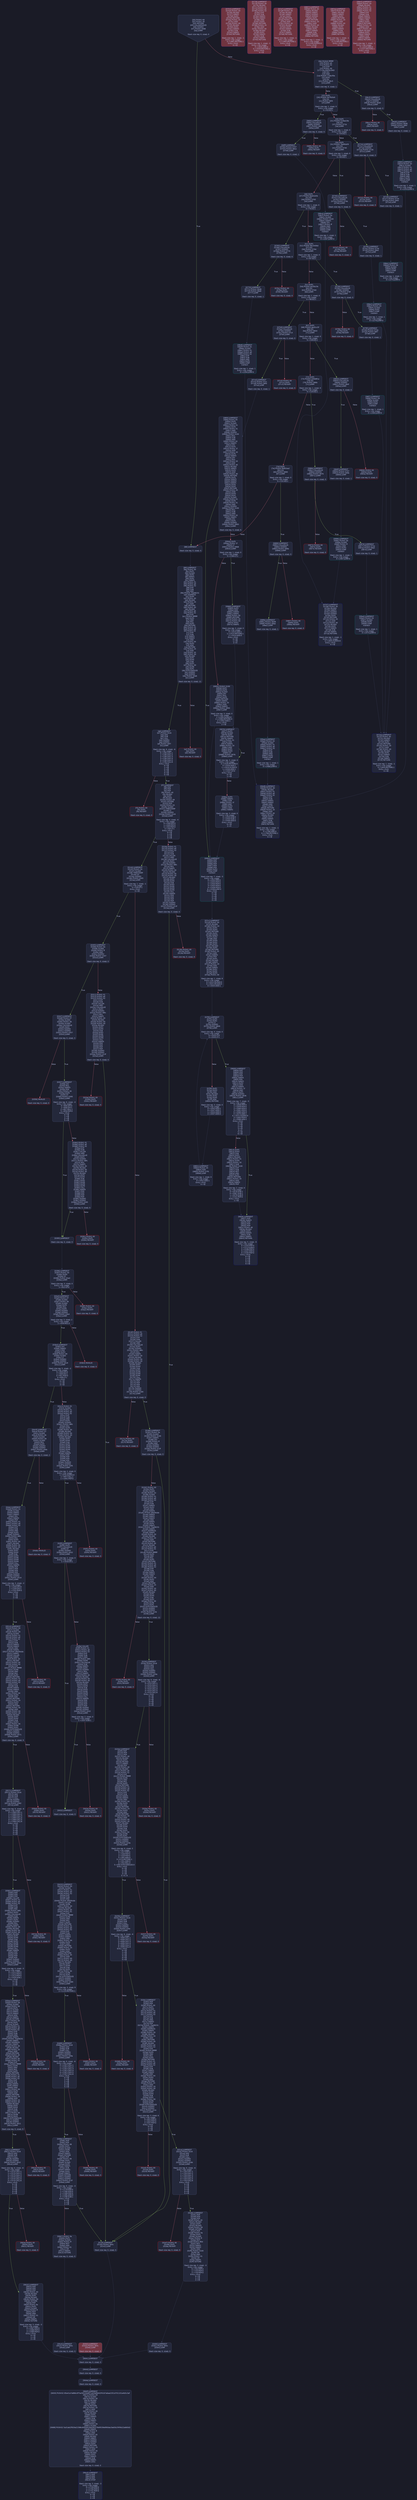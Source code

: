 digraph G {
    node [shape=box, style="filled, rounded", color="#565f89", fontcolor="#c0caf5", fontname="Helvetica", fillcolor="#24283b"];
    edge [color="#414868", fontcolor="#c0caf5", fontname="Helvetica"];
    bgcolor="#1a1b26";
    0 [ label = "[00] PUSH1 60
[02] PUSH1 40
[04] MSTORE
[05] CALLDATASIZE
[06] ISZERO
[07] PUSH2 0088
[0a] JUMPI

Stack size req: 0, sizeΔ: 0
" shape = invhouse]
    1 [ label = "[0b] PUSH4 ffffffff
[10] PUSH1 e0
[12] PUSH1 02
[14] EXP
[15] PUSH1 00
[17] CALLDATALOAD
[18] DIV
[19] AND
[1a] PUSH4 27ebcf0e
[1f] DUP2
[20] EQ
[21] PUSH2 06c5
[24] JUMPI

Stack size req: 0, sizeΔ: 1
"]
    2 [ label = "[25] DUP1
[26] PUSH4 497fb5b9
[2b] EQ
[2c] PUSH2 06f4
[2f] JUMPI

Stack size req: 1, sizeΔ: 0
Entry->Op usage:
	0->43:EQ:1
"]
    3 [ label = "[30] DUP1
[31] PUSH4 519ee19e
[36] EQ
[37] PUSH2 071b
[3a] JUMPI

Stack size req: 1, sizeΔ: 0
Entry->Op usage:
	0->54:EQ:1
"]
    4 [ label = "[3b] DUP1
[3c] PUSH4 78a90a59
[41] EQ
[42] PUSH2 0740
[45] JUMPI

Stack size req: 1, sizeΔ: 0
Entry->Op usage:
	0->65:EQ:1
"]
    5 [ label = "[46] DUP1
[47] PUSH4 8da5cb5b
[4c] EQ
[4d] PUSH2 0765
[50] JUMPI

Stack size req: 1, sizeΔ: 0
Entry->Op usage:
	0->76:EQ:1
"]
    6 [ label = "[51] DUP1
[52] PUSH4 96c5406d
[57] EQ
[58] PUSH2 0794
[5b] JUMPI

Stack size req: 1, sizeΔ: 0
Entry->Op usage:
	0->87:EQ:1
"]
    7 [ label = "[5c] DUP1
[5d] PUSH4 a035b1fe
[62] EQ
[63] PUSH2 07b9
[66] JUMPI

Stack size req: 1, sizeΔ: 0
Entry->Op usage:
	0->98:EQ:1
"]
    8 [ label = "[67] DUP1
[68] PUSH4 abd2cc5f
[6d] EQ
[6e] PUSH2 0844
[71] JUMPI

Stack size req: 1, sizeΔ: 0
Entry->Op usage:
	0->109:EQ:1
"]
    9 [ label = "[72] DUP1
[73] PUSH4 d39d8fce
[78] EQ
[79] PUSH2 086b
[7c] JUMPI

Stack size req: 1, sizeΔ: 0
Entry->Op usage:
	0->120:EQ:1
"]
    10 [ label = "[7d] DUP1
[7e] PUSH4 f9081ba2
[83] EQ
[84] PUSH2 0890
[87] JUMPI

Stack size req: 1, sizeΔ: 0
Entry->Op usage:
	0->131:EQ:1
"]
    11 [ label = "[88] JUMPDEST

Stack size req: 0, sizeΔ: 0
"]
    12 [ label = "[89] JUMPDEST
[8a] PUSH1 00
[8c] DUP1
[8d] SLOAD
[8e] DUP2
[8f] SWAP1
[90] DUP2
[91] SWAP1
[92] PUSH1 01
[94] PUSH1 a0
[96] PUSH1 02
[98] EXP
[99] SUB
[9a] AND
[9b] PUSH4 70a08231
[a0] ADDRESS
[a1] DUP4
[a2] PUSH1 40
[a4] MLOAD
[a5] PUSH1 20
[a7] ADD
[a8] MSTORE
[a9] PUSH1 40
[ab] MLOAD
[ac] PUSH1 e0
[ae] PUSH1 02
[b0] EXP
[b1] PUSH4 ffffffff
[b6] DUP5
[b7] AND
[b8] MUL
[b9] DUP2
[ba] MSTORE
[bb] PUSH1 01
[bd] PUSH1 a0
[bf] PUSH1 02
[c1] EXP
[c2] SUB
[c3] SWAP1
[c4] SWAP2
[c5] AND
[c6] PUSH1 04
[c8] DUP3
[c9] ADD
[ca] MSTORE
[cb] PUSH1 24
[cd] ADD
[ce] PUSH1 20
[d0] PUSH1 40
[d2] MLOAD
[d3] DUP1
[d4] DUP4
[d5] SUB
[d6] DUP2
[d7] PUSH1 00
[d9] DUP8
[da] DUP1
[db] EXTCODESIZE
[dc] ISZERO
[dd] ISZERO
[de] PUSH2 00e6
[e1] JUMPI

Stack size req: 0, sizeΔ: 12
"]
    13 [ label = "[e2] PUSH1 00
[e4] DUP1
[e5] REVERT

Stack size req: 0, sizeΔ: 0
" color = "red"]
    14 [ label = "[e6] JUMPDEST
[e7] PUSH2 02c6
[ea] GAS
[eb] SUB
[ec] CALL
[ed] ISZERO
[ee] ISZERO
[ef] PUSH2 00f7
[f2] JUMPI

Stack size req: 6, sizeΔ: -6
Entry->Op usage:
	0->236:CALL:1
	1->236:CALL:2
	2->236:CALL:3
	3->236:CALL:4
	4->236:CALL:5
	5->236:CALL:6
Entry->Exit:
	0->😵
	1->😵
	2->😵
	3->😵
	4->😵
	5->😵
"]
    15 [ label = "[f3] PUSH1 00
[f5] DUP1
[f6] REVERT

Stack size req: 0, sizeΔ: 0
" color = "red"]
    16 [ label = "[f7] JUMPDEST
[f8] POP
[f9] POP
[fa] POP
[fb] PUSH1 40
[fd] MLOAD
[fe] DUP1
[ff] MLOAD
[0100] PUSH1 09
[0102] SSTORE
[0103] POP
[0104] PUSH1 03
[0106] SLOAD
[0107] TIMESTAMP
[0108] LT
[0109] ISZERO
[010a] PUSH2 0144
[010d] JUMPI

Stack size req: 4, sizeΔ: -4
Entry->Op usage:
	0->248:POP:0
	1->249:POP:0
	2->250:POP:0
	3->264:LT:1
Entry->Exit:
	0->😵
	1->😵
	2->😵
	3->😵
"]
    17 [ label = "[010e] PUSH1 01
[0110] PUSH1 a0
[0112] PUSH1 02
[0114] EXP
[0115] SUB
[0116] CALLER
[0117] AND
[0118] CALLVALUE
[0119] DUP1
[011a] ISZERO
[011b] PUSH2 08fc
[011e] MUL
[011f] SWAP1
[0120] PUSH1 40
[0122] MLOAD
[0123] PUSH1 00
[0125] PUSH1 40
[0127] MLOAD
[0128] DUP1
[0129] DUP4
[012a] SUB
[012b] DUP2
[012c] DUP6
[012d] DUP9
[012e] DUP9
[012f] CALL
[0130] SWAP4
[0131] POP
[0132] POP
[0133] POP
[0134] POP
[0135] ISZERO
[0136] ISZERO
[0137] PUSH2 013f
[013a] JUMPI

Stack size req: 0, sizeΔ: 0
"]
    18 [ label = "[013b] PUSH1 00
[013d] DUP1
[013e] REVERT

Stack size req: 0, sizeΔ: 0
" color = "red"]
    19 [ label = "[013f] JUMPDEST
[0140] PUSH2 064c
[0143] JUMP

Stack size req: 0, sizeΔ: 0
"]
    20 [ label = "[0144] JUMPDEST
[0145] PUSH1 04
[0147] SLOAD
[0148] TIMESTAMP
[0149] GT
[014a] ISZERO
[014b] PUSH2 0305
[014e] JUMPI

Stack size req: 1, sizeΔ: -1
Entry->Op usage:
	0->329:GT:1
Entry->Exit:
	0->😵
"]
    21 [ label = "[014f] PUSH1 01
[0151] PUSH1 a0
[0153] PUSH1 02
[0155] EXP
[0156] SUB
[0157] CALLER
[0158] AND
[0159] CALLVALUE
[015a] DUP1
[015b] ISZERO
[015c] PUSH2 08fc
[015f] MUL
[0160] SWAP1
[0161] PUSH1 40
[0163] MLOAD
[0164] PUSH1 00
[0166] PUSH1 40
[0168] MLOAD
[0169] DUP1
[016a] DUP4
[016b] SUB
[016c] DUP2
[016d] DUP6
[016e] DUP9
[016f] DUP9
[0170] CALL
[0171] SWAP4
[0172] POP
[0173] POP
[0174] POP
[0175] POP
[0176] ISZERO
[0177] ISZERO
[0178] PUSH2 0180
[017b] JUMPI

Stack size req: 0, sizeΔ: 0
"]
    22 [ label = "[017c] PUSH1 00
[017e] DUP1
[017f] REVERT

Stack size req: 0, sizeΔ: 0
" color = "red"]
    23 [ label = "[0180] JUMPDEST
[0181] PUSH1 0a
[0183] SLOAD
[0184] PUSH2 0100
[0187] SWAP1
[0188] DIV
[0189] PUSH1 ff
[018b] AND
[018c] ISZERO
[018d] ISZERO
[018e] PUSH2 013f
[0191] JUMPI

Stack size req: 0, sizeΔ: 0
"]
    24 [ label = "[0192] PUSH1 00
[0194] DUP1
[0195] SLOAD
[0196] PUSH1 02
[0198] SLOAD
[0199] PUSH1 01
[019b] PUSH1 a0
[019d] PUSH1 02
[019f] EXP
[01a0] SUB
[01a1] SWAP2
[01a2] DUP3
[01a3] AND
[01a4] SWAP3
[01a5] PUSH4 a9059cbb
[01aa] SWAP3
[01ab] SWAP1
[01ac] SWAP2
[01ad] AND
[01ae] SWAP1
[01af] DUP4
[01b0] SWAP1
[01b1] PUSH4 70a08231
[01b6] SWAP1
[01b7] ADDRESS
[01b8] SWAP1
[01b9] PUSH1 40
[01bb] MLOAD
[01bc] PUSH1 20
[01be] ADD
[01bf] MSTORE
[01c0] PUSH1 40
[01c2] MLOAD
[01c3] PUSH1 e0
[01c5] PUSH1 02
[01c7] EXP
[01c8] PUSH4 ffffffff
[01cd] DUP5
[01ce] AND
[01cf] MUL
[01d0] DUP2
[01d1] MSTORE
[01d2] PUSH1 01
[01d4] PUSH1 a0
[01d6] PUSH1 02
[01d8] EXP
[01d9] SUB
[01da] SWAP1
[01db] SWAP2
[01dc] AND
[01dd] PUSH1 04
[01df] DUP3
[01e0] ADD
[01e1] MSTORE
[01e2] PUSH1 24
[01e4] ADD
[01e5] PUSH1 20
[01e7] PUSH1 40
[01e9] MLOAD
[01ea] DUP1
[01eb] DUP4
[01ec] SUB
[01ed] DUP2
[01ee] PUSH1 00
[01f0] DUP8
[01f1] DUP1
[01f2] EXTCODESIZE
[01f3] ISZERO
[01f4] ISZERO
[01f5] PUSH2 01fd
[01f8] JUMPI

Stack size req: 0, sizeΔ: 12
"]
    25 [ label = "[01f9] PUSH1 00
[01fb] DUP1
[01fc] REVERT

Stack size req: 0, sizeΔ: 0
" color = "red"]
    26 [ label = "[01fd] JUMPDEST
[01fe] PUSH2 02c6
[0201] GAS
[0202] SUB
[0203] CALL
[0204] ISZERO
[0205] ISZERO
[0206] PUSH2 020e
[0209] JUMPI

Stack size req: 6, sizeΔ: -6
Entry->Op usage:
	0->515:CALL:1
	1->515:CALL:2
	2->515:CALL:3
	3->515:CALL:4
	4->515:CALL:5
	5->515:CALL:6
Entry->Exit:
	0->😵
	1->😵
	2->😵
	3->😵
	4->😵
	5->😵
"]
    27 [ label = "[020a] PUSH1 00
[020c] DUP1
[020d] REVERT

Stack size req: 0, sizeΔ: 0
" color = "red"]
    28 [ label = "[020e] JUMPDEST
[020f] POP
[0210] POP
[0211] POP
[0212] PUSH1 40
[0214] MLOAD
[0215] DUP1
[0216] MLOAD
[0217] SWAP1
[0218] POP
[0219] PUSH1 40
[021b] MLOAD
[021c] PUSH1 e0
[021e] PUSH1 02
[0220] EXP
[0221] PUSH4 ffffffff
[0226] DUP6
[0227] AND
[0228] MUL
[0229] DUP2
[022a] MSTORE
[022b] PUSH1 01
[022d] PUSH1 a0
[022f] PUSH1 02
[0231] EXP
[0232] SUB
[0233] SWAP1
[0234] SWAP3
[0235] AND
[0236] PUSH1 04
[0238] DUP4
[0239] ADD
[023a] MSTORE
[023b] PUSH1 24
[023d] DUP3
[023e] ADD
[023f] MSTORE
[0240] PUSH1 44
[0242] ADD
[0243] PUSH1 00
[0245] PUSH1 40
[0247] MLOAD
[0248] DUP1
[0249] DUP4
[024a] SUB
[024b] DUP2
[024c] PUSH1 00
[024e] DUP8
[024f] DUP1
[0250] EXTCODESIZE
[0251] ISZERO
[0252] ISZERO
[0253] PUSH2 025b
[0256] JUMPI

Stack size req: 6, sizeΔ: 3
Entry->Op usage:
	0->527:POP:0
	1->528:POP:0
	2->529:POP:0
	3->565:AND:0
	3->570:MSTORE:1
	4->551:AND:0
	4->552:MUL:0
	5->592:EXTCODESIZE:0
Entry->Exit:
	0->😵
	1->😵
	2->😵
	3->😵
	5->0, 8
"]
    29 [ label = "[0257] PUSH1 00
[0259] DUP1
[025a] REVERT

Stack size req: 0, sizeΔ: 0
" color = "red"]
    30 [ label = "[025b] JUMPDEST
[025c] PUSH2 02c6
[025f] GAS
[0260] SUB
[0261] CALL
[0262] ISZERO
[0263] ISZERO
[0264] PUSH2 026c
[0267] JUMPI

Stack size req: 6, sizeΔ: -6
Entry->Op usage:
	0->609:CALL:1
	1->609:CALL:2
	2->609:CALL:3
	3->609:CALL:4
	4->609:CALL:5
	5->609:CALL:6
Entry->Exit:
	0->😵
	1->😵
	2->😵
	3->😵
	4->😵
	5->😵
"]
    31 [ label = "[0268] PUSH1 00
[026a] DUP1
[026b] REVERT

Stack size req: 0, sizeΔ: 0
" color = "red"]
    32 [ label = "[026c] JUMPDEST
[026d] POP
[026e] POP
[026f] PUSH1 00
[0271] DUP1
[0272] SLOAD
[0273] PUSH1 01
[0275] PUSH1 a0
[0277] PUSH1 02
[0279] EXP
[027a] SUB
[027b] AND
[027c] SWAP2
[027d] POP
[027e] PUSH4 70a08231
[0283] SWAP1
[0284] ADDRESS
[0285] SWAP1
[0286] PUSH1 40
[0288] MLOAD
[0289] PUSH1 20
[028b] ADD
[028c] MSTORE
[028d] PUSH1 40
[028f] MLOAD
[0290] PUSH1 e0
[0292] PUSH1 02
[0294] EXP
[0295] PUSH4 ffffffff
[029a] DUP5
[029b] AND
[029c] MUL
[029d] DUP2
[029e] MSTORE
[029f] PUSH1 01
[02a1] PUSH1 a0
[02a3] PUSH1 02
[02a5] EXP
[02a6] SUB
[02a7] SWAP1
[02a8] SWAP2
[02a9] AND
[02aa] PUSH1 04
[02ac] DUP3
[02ad] ADD
[02ae] MSTORE
[02af] PUSH1 24
[02b1] ADD
[02b2] PUSH1 20
[02b4] PUSH1 40
[02b6] MLOAD
[02b7] DUP1
[02b8] DUP4
[02b9] SUB
[02ba] DUP2
[02bb] PUSH1 00
[02bd] DUP8
[02be] DUP1
[02bf] EXTCODESIZE
[02c0] ISZERO
[02c1] ISZERO
[02c2] PUSH2 02ca
[02c5] JUMPI

Stack size req: 3, sizeΔ: 6
Entry->Op usage:
	0->621:POP:0
	1->622:POP:0
	2->637:POP:0
Entry->Exit:
	0->😵
	1->😵
	2->😵
"]
    33 [ label = "[02c6] PUSH1 00
[02c8] DUP1
[02c9] REVERT

Stack size req: 0, sizeΔ: 0
" color = "red"]
    34 [ label = "[02ca] JUMPDEST
[02cb] PUSH2 02c6
[02ce] GAS
[02cf] SUB
[02d0] CALL
[02d1] ISZERO
[02d2] ISZERO
[02d3] PUSH2 02db
[02d6] JUMPI

Stack size req: 6, sizeΔ: -6
Entry->Op usage:
	0->720:CALL:1
	1->720:CALL:2
	2->720:CALL:3
	3->720:CALL:4
	4->720:CALL:5
	5->720:CALL:6
Entry->Exit:
	0->😵
	1->😵
	2->😵
	3->😵
	4->😵
	5->😵
"]
    35 [ label = "[02d7] PUSH1 00
[02d9] DUP1
[02da] REVERT

Stack size req: 0, sizeΔ: 0
" color = "red"]
    36 [ label = "[02db] JUMPDEST
[02dc] POP
[02dd] POP
[02de] POP
[02df] PUSH1 40
[02e1] MLOAD
[02e2] DUP1
[02e3] MLOAD
[02e4] PUSH1 09
[02e6] SSTORE
[02e7] POP
[02e8] PUSH1 0a
[02ea] DUP1
[02eb] SLOAD
[02ec] PUSH1 ff
[02ee] NOT
[02ef] PUSH2 ff00
[02f2] NOT
[02f3] SWAP1
[02f4] SWAP2
[02f5] AND
[02f6] PUSH2 0100
[02f9] OR
[02fa] AND
[02fb] PUSH1 01
[02fd] OR
[02fe] SWAP1
[02ff] SSTORE

Stack size req: 3, sizeΔ: -3
Entry->Op usage:
	0->732:POP:0
	1->733:POP:0
	2->734:POP:0
Entry->Exit:
	0->😵
	1->😵
	2->😵
"]
    37 [ label = "[0300] JUMPDEST
[0301] PUSH2 064c
[0304] JUMP

Stack size req: 0, sizeΔ: 0
"]
    38 [ label = "[0305] JUMPDEST
[0306] PUSH1 0a
[0308] SLOAD
[0309] PUSH1 ff
[030b] AND
[030c] ISZERO
[030d] PUSH2 0347
[0310] JUMPI

Stack size req: 0, sizeΔ: 0
"]
    39 [ label = "[0311] PUSH1 01
[0313] PUSH1 a0
[0315] PUSH1 02
[0317] EXP
[0318] SUB
[0319] CALLER
[031a] AND
[031b] CALLVALUE
[031c] DUP1
[031d] ISZERO
[031e] PUSH2 08fc
[0321] MUL
[0322] SWAP1
[0323] PUSH1 40
[0325] MLOAD
[0326] PUSH1 00
[0328] PUSH1 40
[032a] MLOAD
[032b] DUP1
[032c] DUP4
[032d] SUB
[032e] DUP2
[032f] DUP6
[0330] DUP9
[0331] DUP9
[0332] CALL
[0333] SWAP4
[0334] POP
[0335] POP
[0336] POP
[0337] POP
[0338] ISZERO
[0339] ISZERO
[033a] PUSH2 013f
[033d] JUMPI

Stack size req: 0, sizeΔ: 0
"]
    40 [ label = "[033e] PUSH1 00
[0340] DUP1
[0341] REVERT

Stack size req: 0, sizeΔ: 0
" color = "red"]
    41 [ label = "[0342] JUMPDEST
[0343] PUSH2 064c
[0346] JUMP

Stack size req: 0, sizeΔ: 0
" fillcolor = "#703440"]
    42 [ label = "[0347] JUMPDEST
[0348] PUSH1 07
[034a] SLOAD
[034b] PUSH1 06
[034d] SLOAD
[034e] CALLVALUE
[034f] DUP2
[0350] ISZERO
[0351] ISZERO
[0352] PUSH2 0357
[0355] JUMPI

Stack size req: 0, sizeΔ: 3
"]
    43 [ label = "[0356] INVALID

Stack size req: 0, sizeΔ: 0
" color = "red"]
    44 [ label = "[0357] JUMPDEST
[0358] DIV
[0359] MUL
[035a] SWAP3
[035b] POP
[035c] PUSH1 00
[035e] DUP4
[035f] GT
[0360] PUSH2 0395
[0363] JUMPI

Stack size req: 6, sizeΔ: -3
Entry->Op usage:
	0->856:DIV:0
	1->856:DIV:1
	2->857:MUL:1
	5->859:POP:0
Entry->Exit:
	0->😵
	1->😵
	2->😵
	5->😵
"]
    45 [ label = "[0364] PUSH1 01
[0366] PUSH1 a0
[0368] PUSH1 02
[036a] EXP
[036b] SUB
[036c] CALLER
[036d] AND
[036e] CALLVALUE
[036f] DUP1
[0370] ISZERO
[0371] PUSH2 08fc
[0374] MUL
[0375] SWAP1
[0376] PUSH1 40
[0378] MLOAD
[0379] PUSH1 00
[037b] PUSH1 40
[037d] MLOAD
[037e] DUP1
[037f] DUP4
[0380] SUB
[0381] DUP2
[0382] DUP6
[0383] DUP9
[0384] DUP9
[0385] CALL
[0386] SWAP4
[0387] POP
[0388] POP
[0389] POP
[038a] POP
[038b] ISZERO
[038c] ISZERO
[038d] PUSH2 0395
[0390] JUMPI

Stack size req: 0, sizeΔ: 0
"]
    46 [ label = "[0391] PUSH1 00
[0393] DUP1
[0394] REVERT

Stack size req: 0, sizeΔ: 0
" color = "red"]
    47 [ label = "[0395] JUMPDEST

Stack size req: 0, sizeΔ: 0
"]
    48 [ label = "[0396] JUMPDEST
[0397] PUSH1 00
[0399] DUP4
[039a] GT
[039b] PUSH2 03a3
[039e] JUMPI

Stack size req: 3, sizeΔ: 0
Entry->Op usage:
	2->922:GT:0
"]
    49 [ label = "[039f] PUSH1 00
[03a1] DUP1
[03a2] REVERT

Stack size req: 0, sizeΔ: 0
" color = "red"]
    50 [ label = "[03a3] JUMPDEST
[03a4] PUSH1 07
[03a6] SLOAD
[03a7] PUSH1 06
[03a9] SLOAD
[03aa] DUP5
[03ab] MUL
[03ac] DUP2
[03ad] ISZERO
[03ae] ISZERO
[03af] PUSH2 03b4
[03b2] JUMPI

Stack size req: 3, sizeΔ: 2
Entry->Op usage:
	2->939:MUL:0
"]
    51 [ label = "[03b3] INVALID

Stack size req: 0, sizeΔ: 0
" color = "red"]
    52 [ label = "[03b4] JUMPDEST
[03b5] DIV
[03b6] SWAP2
[03b7] POP
[03b8] DUP3
[03b9] PUSH1 09
[03bb] SLOAD
[03bc] LT
[03bd] ISZERO
[03be] ISZERO
[03bf] PUSH2 04c9
[03c2] JUMPI

Stack size req: 5, sizeΔ: -2
Entry->Op usage:
	0->949:DIV:0
	1->949:DIV:1
	3->951:POP:0
	4->956:LT:1
Entry->Exit:
	0->😵
	1->😵
	3->😵
"]
    53 [ label = "[03c3] PUSH1 01
[03c5] SLOAD
[03c6] PUSH1 01
[03c8] PUSH1 a0
[03ca] PUSH1 02
[03cc] EXP
[03cd] SUB
[03ce] AND
[03cf] DUP3
[03d0] ISZERO
[03d1] PUSH2 08fc
[03d4] MUL
[03d5] DUP4
[03d6] PUSH1 40
[03d8] MLOAD
[03d9] PUSH1 00
[03db] PUSH1 40
[03dd] MLOAD
[03de] DUP1
[03df] DUP4
[03e0] SUB
[03e1] DUP2
[03e2] DUP6
[03e3] DUP9
[03e4] DUP9
[03e5] CALL
[03e6] SWAP4
[03e7] POP
[03e8] POP
[03e9] POP
[03ea] POP
[03eb] ISZERO
[03ec] ISZERO
[03ed] PUSH2 03f5
[03f0] JUMPI

Stack size req: 2, sizeΔ: 0
Entry->Op usage:
	1->976:ISZERO:0
	1->997:CALL:2
	1->1001:POP:0
"]
    54 [ label = "[03f1] PUSH1 00
[03f3] DUP1
[03f4] REVERT

Stack size req: 0, sizeΔ: 0
" color = "red"]
    55 [ label = "[03f5] JUMPDEST
[03f6] DUP2
[03f7] CALLVALUE
[03f8] GT
[03f9] ISZERO
[03fa] PUSH2 0432
[03fd] JUMPI

Stack size req: 2, sizeΔ: 0
Entry->Op usage:
	1->1016:GT:1
"]
    56 [ label = "[03fe] CALLER
[03ff] PUSH1 01
[0401] PUSH1 a0
[0403] PUSH1 02
[0405] EXP
[0406] SUB
[0407] AND
[0408] PUSH2 08fc
[040b] DUP4
[040c] CALLVALUE
[040d] SUB
[040e] SWAP1
[040f] DUP2
[0410] ISZERO
[0411] MUL
[0412] SWAP1
[0413] PUSH1 40
[0415] MLOAD
[0416] PUSH1 00
[0418] PUSH1 40
[041a] MLOAD
[041b] DUP1
[041c] DUP4
[041d] SUB
[041e] DUP2
[041f] DUP6
[0420] DUP9
[0421] DUP9
[0422] CALL
[0423] SWAP4
[0424] POP
[0425] POP
[0426] POP
[0427] POP
[0428] ISZERO
[0429] ISZERO
[042a] PUSH2 0432
[042d] JUMPI

Stack size req: 2, sizeΔ: 0
Entry->Op usage:
	1->1037:SUB:1
"]
    57 [ label = "[042e] PUSH1 00
[0430] DUP1
[0431] REVERT

Stack size req: 0, sizeΔ: 0
" color = "red"]
    58 [ label = "[0432] JUMPDEST

Stack size req: 0, sizeΔ: 0
"]
    59 [ label = "[0433] JUMPDEST
[0434] PUSH1 00
[0436] SLOAD
[0437] PUSH1 01
[0439] PUSH1 a0
[043b] PUSH1 02
[043d] EXP
[043e] SUB
[043f] AND
[0440] PUSH4 a9059cbb
[0445] CALLER
[0446] DUP6
[0447] PUSH1 40
[0449] MLOAD
[044a] PUSH1 e0
[044c] PUSH1 02
[044e] EXP
[044f] PUSH4 ffffffff
[0454] DUP6
[0455] AND
[0456] MUL
[0457] DUP2
[0458] MSTORE
[0459] PUSH1 01
[045b] PUSH1 a0
[045d] PUSH1 02
[045f] EXP
[0460] SUB
[0461] SWAP1
[0462] SWAP3
[0463] AND
[0464] PUSH1 04
[0466] DUP4
[0467] ADD
[0468] MSTORE
[0469] PUSH1 24
[046b] DUP3
[046c] ADD
[046d] MSTORE
[046e] PUSH1 44
[0470] ADD
[0471] PUSH1 00
[0473] PUSH1 40
[0475] MLOAD
[0476] DUP1
[0477] DUP4
[0478] SUB
[0479] DUP2
[047a] PUSH1 00
[047c] DUP8
[047d] DUP1
[047e] EXTCODESIZE
[047f] ISZERO
[0480] ISZERO
[0481] PUSH2 0489
[0484] JUMPI

Stack size req: 3, sizeΔ: 9
Entry->Op usage:
	2->1133:MSTORE:1
"]
    60 [ label = "[0485] PUSH1 00
[0487] DUP1
[0488] REVERT

Stack size req: 0, sizeΔ: 0
" color = "red"]
    61 [ label = "[0489] JUMPDEST
[048a] PUSH2 02c6
[048d] GAS
[048e] SUB
[048f] CALL
[0490] ISZERO
[0491] ISZERO
[0492] PUSH2 049a
[0495] JUMPI

Stack size req: 6, sizeΔ: -6
Entry->Op usage:
	0->1167:CALL:1
	1->1167:CALL:2
	2->1167:CALL:3
	3->1167:CALL:4
	4->1167:CALL:5
	5->1167:CALL:6
Entry->Exit:
	0->😵
	1->😵
	2->😵
	3->😵
	4->😵
	5->😵
"]
    62 [ label = "[0496] PUSH1 00
[0498] DUP1
[0499] REVERT

Stack size req: 0, sizeΔ: 0
" color = "red"]
    63 [ label = "[049a] JUMPDEST
[049b] POP
[049c] POP
[049d] PUSH1 08
[049f] DUP1
[04a0] SLOAD
[04a1] DUP6
[04a2] ADD
[04a3] SWAP1
[04a4] SSTORE
[04a5] POP
[04a6] PUSH1 09
[04a8] DUP1
[04a9] SLOAD
[04aa] DUP5
[04ab] SWAP1
[04ac] SUB
[04ad] SWAP1
[04ae] DUP2
[04af] SWAP1
[04b0] SSTORE
[04b1] ISZERO
[04b2] ISZERO
[04b3] PUSH2 013f
[04b6] JUMPI

Stack size req: 6, sizeΔ: -3
Entry->Op usage:
	0->1179:POP:0
	1->1180:POP:0
	2->1189:POP:0
	5->1186:ADD:0
	5->1196:SUB:1
Entry->Exit:
	0->😵
	1->😵
	2->😵
"]
    64 [ label = "[04b7] PUSH1 0a
[04b9] DUP1
[04ba] SLOAD
[04bb] PUSH1 ff
[04bd] NOT
[04be] AND
[04bf] PUSH1 01
[04c1] OR
[04c2] SWAP1
[04c3] SSTORE

Stack size req: 0, sizeΔ: 0
"]
    65 [ label = "[04c4] JUMPDEST
[04c5] PUSH2 064c
[04c8] JUMP

Stack size req: 0, sizeΔ: 0
"]
    66 [ label = "[04c9] JUMPDEST
[04ca] PUSH1 07
[04cc] SLOAD
[04cd] PUSH1 06
[04cf] SLOAD
[04d0] PUSH1 09
[04d2] SLOAD
[04d3] MUL
[04d4] DUP2
[04d5] ISZERO
[04d6] ISZERO
[04d7] PUSH2 04dc
[04da] JUMPI

Stack size req: 0, sizeΔ: 2
"]
    67 [ label = "[04db] INVALID

Stack size req: 0, sizeΔ: 0
" color = "red"]
    68 [ label = "[04dc] JUMPDEST
[04dd] PUSH1 01
[04df] SLOAD
[04e0] SWAP2
[04e1] SWAP1
[04e2] DIV
[04e3] SWAP2
[04e4] POP
[04e5] PUSH1 01
[04e7] PUSH1 a0
[04e9] PUSH1 02
[04eb] EXP
[04ec] SUB
[04ed] AND
[04ee] DUP2
[04ef] ISZERO
[04f0] PUSH2 08fc
[04f3] MUL
[04f4] DUP3
[04f5] PUSH1 40
[04f7] MLOAD
[04f8] PUSH1 00
[04fa] PUSH1 40
[04fc] MLOAD
[04fd] DUP1
[04fe] DUP4
[04ff] SUB
[0500] DUP2
[0501] DUP6
[0502] DUP9
[0503] DUP9
[0504] CALL
[0505] SWAP4
[0506] POP
[0507] POP
[0508] POP
[0509] POP
[050a] ISZERO
[050b] ISZERO
[050c] PUSH2 0514
[050f] JUMPI

Stack size req: 3, sizeΔ: -2
Entry->Op usage:
	0->1250:DIV:0
	1->1250:DIV:1
	2->1252:POP:0
Entry->Exit:
	0->😵
	1->😵
	2->😵
"]
    69 [ label = "[0510] PUSH1 00
[0512] DUP1
[0513] REVERT

Stack size req: 0, sizeΔ: 0
" color = "red"]
    70 [ label = "[0514] JUMPDEST
[0515] PUSH1 00
[0517] SLOAD
[0518] PUSH1 09
[051a] SLOAD
[051b] PUSH1 01
[051d] PUSH1 a0
[051f] PUSH1 02
[0521] EXP
[0522] SUB
[0523] SWAP1
[0524] SWAP2
[0525] AND
[0526] SWAP1
[0527] PUSH4 a9059cbb
[052c] SWAP1
[052d] CALLER
[052e] SWAP1
[052f] PUSH1 40
[0531] MLOAD
[0532] PUSH1 e0
[0534] PUSH1 02
[0536] EXP
[0537] PUSH4 ffffffff
[053c] DUP6
[053d] AND
[053e] MUL
[053f] DUP2
[0540] MSTORE
[0541] PUSH1 01
[0543] PUSH1 a0
[0545] PUSH1 02
[0547] EXP
[0548] SUB
[0549] SWAP1
[054a] SWAP3
[054b] AND
[054c] PUSH1 04
[054e] DUP4
[054f] ADD
[0550] MSTORE
[0551] PUSH1 24
[0553] DUP3
[0554] ADD
[0555] MSTORE
[0556] PUSH1 44
[0558] ADD
[0559] PUSH1 00
[055b] PUSH1 40
[055d] MLOAD
[055e] DUP1
[055f] DUP4
[0560] SUB
[0561] DUP2
[0562] PUSH1 00
[0564] DUP8
[0565] DUP1
[0566] EXTCODESIZE
[0567] ISZERO
[0568] ISZERO
[0569] PUSH2 0571
[056c] JUMPI

Stack size req: 0, sizeΔ: 9
"]
    71 [ label = "[056d] PUSH1 00
[056f] DUP1
[0570] REVERT

Stack size req: 0, sizeΔ: 0
" color = "red"]
    72 [ label = "[0571] JUMPDEST
[0572] PUSH2 02c6
[0575] GAS
[0576] SUB
[0577] CALL
[0578] ISZERO
[0579] ISZERO
[057a] PUSH2 0582
[057d] JUMPI

Stack size req: 6, sizeΔ: -6
Entry->Op usage:
	0->1399:CALL:1
	1->1399:CALL:2
	2->1399:CALL:3
	3->1399:CALL:4
	4->1399:CALL:5
	5->1399:CALL:6
Entry->Exit:
	0->😵
	1->😵
	2->😵
	3->😵
	4->😵
	5->😵
"]
    73 [ label = "[057e] PUSH1 00
[0580] DUP1
[0581] REVERT

Stack size req: 0, sizeΔ: 0
" color = "red"]
    74 [ label = "[0582] JUMPDEST
[0583] POP
[0584] POP
[0585] POP
[0586] CALLER
[0587] PUSH1 01
[0589] PUSH1 a0
[058b] PUSH1 02
[058d] EXP
[058e] SUB
[058f] AND
[0590] PUSH2 08fc
[0593] DUP3
[0594] CALLVALUE
[0595] SUB
[0596] SWAP1
[0597] DUP2
[0598] ISZERO
[0599] MUL
[059a] SWAP1
[059b] PUSH1 40
[059d] MLOAD
[059e] PUSH1 00
[05a0] PUSH1 40
[05a2] MLOAD
[05a3] DUP1
[05a4] DUP4
[05a5] SUB
[05a6] DUP2
[05a7] DUP6
[05a8] DUP9
[05a9] DUP9
[05aa] CALL
[05ab] SWAP4
[05ac] POP
[05ad] POP
[05ae] POP
[05af] POP
[05b0] ISZERO
[05b1] ISZERO
[05b2] PUSH2 05ba
[05b5] JUMPI

Stack size req: 4, sizeΔ: -3
Entry->Op usage:
	0->1411:POP:0
	1->1412:POP:0
	2->1413:POP:0
	3->1429:SUB:1
Entry->Exit:
	0->😵
	1->😵
	2->😵
"]
    75 [ label = "[05b6] PUSH1 00
[05b8] DUP1
[05b9] REVERT

Stack size req: 0, sizeΔ: 0
" color = "red"]
    76 [ label = "[05ba] JUMPDEST
[05bb] PUSH1 09
[05bd] SLOAD
[05be] PUSH1 08
[05c0] DUP1
[05c1] SLOAD
[05c2] SWAP1
[05c3] SWAP2
[05c4] ADD
[05c5] SWAP1
[05c6] SSTORE
[05c7] PUSH1 00
[05c9] DUP1
[05ca] SLOAD
[05cb] PUSH1 01
[05cd] PUSH1 a0
[05cf] PUSH1 02
[05d1] EXP
[05d2] SUB
[05d3] AND
[05d4] SWAP1
[05d5] PUSH4 70a08231
[05da] SWAP1
[05db] ADDRESS
[05dc] SWAP1
[05dd] PUSH1 40
[05df] MLOAD
[05e0] PUSH1 20
[05e2] ADD
[05e3] MSTORE
[05e4] PUSH1 40
[05e6] MLOAD
[05e7] PUSH1 e0
[05e9] PUSH1 02
[05eb] EXP
[05ec] PUSH4 ffffffff
[05f1] DUP5
[05f2] AND
[05f3] MUL
[05f4] DUP2
[05f5] MSTORE
[05f6] PUSH1 01
[05f8] PUSH1 a0
[05fa] PUSH1 02
[05fc] EXP
[05fd] SUB
[05fe] SWAP1
[05ff] SWAP2
[0600] AND
[0601] PUSH1 04
[0603] DUP3
[0604] ADD
[0605] MSTORE
[0606] PUSH1 24
[0608] ADD
[0609] PUSH1 20
[060b] PUSH1 40
[060d] MLOAD
[060e] DUP1
[060f] DUP4
[0610] SUB
[0611] DUP2
[0612] PUSH1 00
[0614] DUP8
[0615] DUP1
[0616] EXTCODESIZE
[0617] ISZERO
[0618] ISZERO
[0619] PUSH2 0621
[061c] JUMPI

Stack size req: 0, sizeΔ: 9
"]
    77 [ label = "[061d] PUSH1 00
[061f] DUP1
[0620] REVERT

Stack size req: 0, sizeΔ: 0
" color = "red"]
    78 [ label = "[0621] JUMPDEST
[0622] PUSH2 02c6
[0625] GAS
[0626] SUB
[0627] CALL
[0628] ISZERO
[0629] ISZERO
[062a] PUSH2 0632
[062d] JUMPI

Stack size req: 6, sizeΔ: -6
Entry->Op usage:
	0->1575:CALL:1
	1->1575:CALL:2
	2->1575:CALL:3
	3->1575:CALL:4
	4->1575:CALL:5
	5->1575:CALL:6
Entry->Exit:
	0->😵
	1->😵
	2->😵
	3->😵
	4->😵
	5->😵
"]
    79 [ label = "[062e] PUSH1 00
[0630] DUP1
[0631] REVERT

Stack size req: 0, sizeΔ: 0
" color = "red"]
    80 [ label = "[0632] JUMPDEST
[0633] POP
[0634] POP
[0635] POP
[0636] PUSH1 40
[0638] MLOAD
[0639] DUP1
[063a] MLOAD
[063b] PUSH1 09
[063d] SSTORE
[063e] POP
[063f] PUSH1 0a
[0641] DUP1
[0642] SLOAD
[0643] PUSH1 ff
[0645] NOT
[0646] AND
[0647] PUSH1 01
[0649] OR
[064a] SWAP1
[064b] SSTORE

Stack size req: 3, sizeΔ: -3
Entry->Op usage:
	0->1587:POP:0
	1->1588:POP:0
	2->1589:POP:0
Entry->Exit:
	0->😵
	1->😵
	2->😵
"]
    81 [ label = "[064c] JUMPDEST

Stack size req: 0, sizeΔ: 0
"]
    82 [ label = "[064d] JUMPDEST

Stack size req: 0, sizeΔ: 0
"]
    83 [ label = "[064e] JUMPDEST

Stack size req: 0, sizeΔ: 0
"]
    84 [ label = "[064f] JUMPDEST
[0650] PUSH32 85e41e7e886c0f7ecfd1244a971d24ef6642f4167a6ae2351d701101e4b5c3af
[0671] PUSH1 09
[0673] SLOAD
[0674] PUSH1 40
[0676] MLOAD
[0677] SWAP1
[0678] DUP2
[0679] MSTORE
[067a] PUSH1 20
[067c] ADD
[067d] PUSH1 40
[067f] MLOAD
[0680] DUP1
[0681] SWAP2
[0682] SUB
[0683] SWAP1
[0684] LOG1
[0685] PUSH1 0a
[0687] SLOAD
[0688] PUSH32 5a31ab2f920e21586c60958256e285378d9539e990dac5eb5b1f4f4b22a660d2
[06a9] SWAP1
[06aa] PUSH1 ff
[06ac] AND
[06ad] PUSH1 40
[06af] MLOAD
[06b0] SWAP1
[06b1] ISZERO
[06b2] ISZERO
[06b3] DUP2
[06b4] MSTORE
[06b5] PUSH1 20
[06b7] ADD
[06b8] PUSH1 40
[06ba] MLOAD
[06bb] DUP1
[06bc] SWAP2
[06bd] SUB
[06be] SWAP1
[06bf] LOG1

Stack size req: 0, sizeΔ: 0
"]
    85 [ label = "[06c0] JUMPDEST
[06c1] POP
[06c2] POP
[06c3] POP
[06c4] STOP

Stack size req: 3, sizeΔ: -3
Entry->Op usage:
	0->1729:POP:0
	1->1730:POP:0
	2->1731:POP:0
Entry->Exit:
	0->😵
	1->😵
	2->😵
" color = "darkblue"]
    86 [ label = "[06c5] JUMPDEST
[06c6] CALLVALUE
[06c7] ISZERO
[06c8] PUSH2 06d0
[06cb] JUMPI

Stack size req: 0, sizeΔ: 0
"]
    87 [ label = "[06cc] PUSH1 00
[06ce] DUP1
[06cf] REVERT

Stack size req: 0, sizeΔ: 0
" color = "red"]
    88 [ label = "[06d0] JUMPDEST
[06d1] PUSH2 06d8
[06d4] PUSH2 08bf
[06d7] JUMP

Stack size req: 0, sizeΔ: 1
"]
    89 [ label = "[06d8] JUMPDEST
[06d9] PUSH1 40
[06db] MLOAD
[06dc] PUSH1 01
[06de] PUSH1 a0
[06e0] PUSH1 02
[06e2] EXP
[06e3] SUB
[06e4] SWAP1
[06e5] SWAP2
[06e6] AND
[06e7] DUP2
[06e8] MSTORE
[06e9] PUSH1 20
[06eb] ADD
[06ec] PUSH1 40
[06ee] MLOAD
[06ef] DUP1
[06f0] SWAP2
[06f1] SUB
[06f2] SWAP1
[06f3] RETURN

Stack size req: 1, sizeΔ: -1
Entry->Op usage:
	0->1766:AND:0
	0->1768:MSTORE:1
Entry->Exit:
	0->😵
" color = "darkblue"]
    90 [ label = "[06f4] JUMPDEST
[06f5] CALLVALUE
[06f6] ISZERO
[06f7] PUSH2 06ff
[06fa] JUMPI

Stack size req: 0, sizeΔ: 0
"]
    91 [ label = "[06fb] PUSH1 00
[06fd] DUP1
[06fe] REVERT

Stack size req: 0, sizeΔ: 0
" color = "red"]
    92 [ label = "[06ff] JUMPDEST
[0700] PUSH2 0707
[0703] PUSH2 08ce
[0706] JUMP

Stack size req: 0, sizeΔ: 1
"]
    93 [ label = "[0707] JUMPDEST
[0708] PUSH1 40
[070a] MLOAD
[070b] SWAP1
[070c] ISZERO
[070d] ISZERO
[070e] DUP2
[070f] MSTORE
[0710] PUSH1 20
[0712] ADD
[0713] PUSH1 40
[0715] MLOAD
[0716] DUP1
[0717] SWAP2
[0718] SUB
[0719] SWAP1
[071a] RETURN

Stack size req: 1, sizeΔ: -1
Entry->Op usage:
	0->1804:ISZERO:0
Entry->Exit:
	0->😵
" color = "darkblue"]
    94 [ label = "[071b] JUMPDEST
[071c] CALLVALUE
[071d] ISZERO
[071e] PUSH2 0726
[0721] JUMPI

Stack size req: 0, sizeΔ: 0
"]
    95 [ label = "[0722] PUSH1 00
[0724] DUP1
[0725] REVERT

Stack size req: 0, sizeΔ: 0
" color = "red"]
    96 [ label = "[0726] JUMPDEST
[0727] PUSH2 072e
[072a] PUSH2 08dc
[072d] JUMP

Stack size req: 0, sizeΔ: 1
"]
    97 [ label = "[072e] JUMPDEST
[072f] PUSH1 40
[0731] MLOAD
[0732] SWAP1
[0733] DUP2
[0734] MSTORE
[0735] PUSH1 20
[0737] ADD
[0738] PUSH1 40
[073a] MLOAD
[073b] DUP1
[073c] SWAP2
[073d] SUB
[073e] SWAP1
[073f] RETURN

Stack size req: 1, sizeΔ: -1
Entry->Op usage:
	0->1844:MSTORE:1
Entry->Exit:
	0->😵
" color = "darkblue"]
    98 [ label = "[0740] JUMPDEST
[0741] CALLVALUE
[0742] ISZERO
[0743] PUSH2 074b
[0746] JUMPI

Stack size req: 0, sizeΔ: 0
"]
    99 [ label = "[0747] PUSH1 00
[0749] DUP1
[074a] REVERT

Stack size req: 0, sizeΔ: 0
" color = "red"]
    100 [ label = "[074b] JUMPDEST
[074c] PUSH2 072e
[074f] PUSH2 08e2
[0752] JUMP

Stack size req: 0, sizeΔ: 1
"]
    101 [ label = "[0753] JUMPDEST
[0754] PUSH1 40
[0756] MLOAD
[0757] SWAP1
[0758] DUP2
[0759] MSTORE
[075a] PUSH1 20
[075c] ADD
[075d] PUSH1 40
[075f] MLOAD
[0760] DUP1
[0761] SWAP2
[0762] SUB
[0763] SWAP1
[0764] RETURN

Stack size req: 1, sizeΔ: -1
Entry->Op usage:
	0->1881:MSTORE:1
Entry->Exit:
	0->😵
" color = "darkblue" fillcolor = "#703440"]
    102 [ label = "[0765] JUMPDEST
[0766] CALLVALUE
[0767] ISZERO
[0768] PUSH2 0770
[076b] JUMPI

Stack size req: 0, sizeΔ: 0
"]
    103 [ label = "[076c] PUSH1 00
[076e] DUP1
[076f] REVERT

Stack size req: 0, sizeΔ: 0
" color = "red"]
    104 [ label = "[0770] JUMPDEST
[0771] PUSH2 06d8
[0774] PUSH2 08e8
[0777] JUMP

Stack size req: 0, sizeΔ: 1
"]
    105 [ label = "[0778] JUMPDEST
[0779] PUSH1 40
[077b] MLOAD
[077c] PUSH1 01
[077e] PUSH1 a0
[0780] PUSH1 02
[0782] EXP
[0783] SUB
[0784] SWAP1
[0785] SWAP2
[0786] AND
[0787] DUP2
[0788] MSTORE
[0789] PUSH1 20
[078b] ADD
[078c] PUSH1 40
[078e] MLOAD
[078f] DUP1
[0790] SWAP2
[0791] SUB
[0792] SWAP1
[0793] RETURN

Stack size req: 1, sizeΔ: -1
Entry->Op usage:
	0->1926:AND:0
	0->1928:MSTORE:1
Entry->Exit:
	0->😵
" color = "darkblue" fillcolor = "#703440"]
    106 [ label = "[0794] JUMPDEST
[0795] CALLVALUE
[0796] ISZERO
[0797] PUSH2 079f
[079a] JUMPI

Stack size req: 0, sizeΔ: 0
"]
    107 [ label = "[079b] PUSH1 00
[079d] DUP1
[079e] REVERT

Stack size req: 0, sizeΔ: 0
" color = "red"]
    108 [ label = "[079f] JUMPDEST
[07a0] PUSH2 072e
[07a3] PUSH2 08f7
[07a6] JUMP

Stack size req: 0, sizeΔ: 1
"]
    109 [ label = "[07a7] JUMPDEST
[07a8] PUSH1 40
[07aa] MLOAD
[07ab] SWAP1
[07ac] DUP2
[07ad] MSTORE
[07ae] PUSH1 20
[07b0] ADD
[07b1] PUSH1 40
[07b3] MLOAD
[07b4] DUP1
[07b5] SWAP2
[07b6] SUB
[07b7] SWAP1
[07b8] RETURN

Stack size req: 1, sizeΔ: -1
Entry->Op usage:
	0->1965:MSTORE:1
Entry->Exit:
	0->😵
" color = "darkblue" fillcolor = "#703440"]
    110 [ label = "[07b9] JUMPDEST
[07ba] CALLVALUE
[07bb] ISZERO
[07bc] PUSH2 07c4
[07bf] JUMPI

Stack size req: 0, sizeΔ: 0
"]
    111 [ label = "[07c0] PUSH1 00
[07c2] DUP1
[07c3] REVERT

Stack size req: 0, sizeΔ: 0
" color = "red"]
    112 [ label = "[07c4] JUMPDEST
[07c5] PUSH2 07cc
[07c8] PUSH2 08fd
[07cb] JUMP

Stack size req: 0, sizeΔ: 1
"]
    113 [ label = "[07cc] JUMPDEST
[07cd] PUSH1 40
[07cf] MLOAD
[07d0] PUSH1 20
[07d2] DUP1
[07d3] DUP3
[07d4] MSTORE
[07d5] DUP2
[07d6] SWAP1
[07d7] DUP2
[07d8] ADD
[07d9] DUP4
[07da] DUP2
[07db] DUP2
[07dc] MLOAD
[07dd] DUP2
[07de] MSTORE
[07df] PUSH1 20
[07e1] ADD
[07e2] SWAP2
[07e3] POP
[07e4] DUP1
[07e5] MLOAD
[07e6] SWAP1
[07e7] PUSH1 20
[07e9] ADD
[07ea] SWAP1
[07eb] DUP1
[07ec] DUP4
[07ed] DUP4
[07ee] PUSH1 00

Stack size req: 1, sizeΔ: 9
Entry->Op usage:
	0->2012:MLOAD:0
	0->2021:MLOAD:0
	0->2025:ADD:1
"]
    114 [ label = "[07f0] JUMPDEST
[07f1] DUP4
[07f2] DUP2
[07f3] LT
[07f4] ISZERO
[07f5] PUSH2 0809
[07f8] JUMPI

Stack size req: 4, sizeΔ: 0
Entry->Op usage:
	0->2035:LT:0
	3->2035:LT:1
"]
    115 [ label = "[07f9] DUP1
[07fa] DUP3
[07fb] ADD
[07fc] MLOAD
[07fd] DUP2
[07fe] DUP5
[07ff] ADD
[0800] MSTORE

Stack size req: 3, sizeΔ: 0
Entry->Op usage:
	0->2043:ADD:1
	0->2047:ADD:1
	1->2043:ADD:0
	2->2047:ADD:0
"]
    116 [ label = "[0801] JUMPDEST
[0802] PUSH1 20
[0804] ADD
[0805] PUSH2 07f0
[0808] JUMP

Stack size req: 1, sizeΔ: 0
Entry->Op usage:
	0->2052:ADD:1
Entry->Exit:
	0->😵
"]
    117 [ label = "[0809] JUMPDEST
[080a] POP
[080b] POP
[080c] POP
[080d] POP
[080e] SWAP1
[080f] POP
[0810] SWAP1
[0811] DUP2
[0812] ADD
[0813] SWAP1
[0814] PUSH1 1f
[0816] AND
[0817] DUP1
[0818] ISZERO
[0819] PUSH2 0836
[081c] JUMPI

Stack size req: 7, sizeΔ: -5
Entry->Op usage:
	0->2058:POP:0
	1->2059:POP:0
	2->2060:POP:0
	3->2061:POP:0
	4->2066:ADD:0
	4->2070:AND:1
	4->2072:ISZERO:0
	5->2063:POP:0
	6->2066:ADD:1
Entry->Exit:
	0->😵
	1->😵
	2->😵
	3->😵
	4->0
	5->😵
	6->😵
"]
    118 [ label = "[081d] DUP1
[081e] DUP3
[081f] SUB
[0820] DUP1
[0821] MLOAD
[0822] PUSH1 01
[0824] DUP4
[0825] PUSH1 20
[0827] SUB
[0828] PUSH2 0100
[082b] EXP
[082c] SUB
[082d] NOT
[082e] AND
[082f] DUP2
[0830] MSTORE
[0831] PUSH1 20
[0833] ADD
[0834] SWAP2
[0835] POP

Stack size req: 2, sizeΔ: 0
Entry->Op usage:
	0->2079:SUB:1
	0->2087:SUB:1
	1->2079:SUB:0
	1->2101:POP:0
Entry->Exit:
	1->😵
"]
    119 [ label = "[0836] JUMPDEST
[0837] POP
[0838] SWAP3
[0839] POP
[083a] POP
[083b] POP
[083c] PUSH1 40
[083e] MLOAD
[083f] DUP1
[0840] SWAP2
[0841] SUB
[0842] SWAP1
[0843] RETURN

Stack size req: 5, sizeΔ: -5
Entry->Op usage:
	0->2103:POP:0
	1->2113:SUB:0
	2->2106:POP:0
	3->2107:POP:0
	4->2105:POP:0
Entry->Exit:
	0->😵
	1->😵
	2->😵
	3->😵
	4->😵
" color = "darkblue"]
    120 [ label = "[0844] JUMPDEST
[0845] CALLVALUE
[0846] ISZERO
[0847] PUSH2 084f
[084a] JUMPI

Stack size req: 0, sizeΔ: 0
"]
    121 [ label = "[084b] PUSH1 00
[084d] DUP1
[084e] REVERT

Stack size req: 0, sizeΔ: 0
" color = "red"]
    122 [ label = "[084f] JUMPDEST
[0850] PUSH2 0707
[0853] PUSH2 099b
[0856] JUMP

Stack size req: 0, sizeΔ: 1
"]
    123 [ label = "[0857] JUMPDEST
[0858] PUSH1 40
[085a] MLOAD
[085b] SWAP1
[085c] ISZERO
[085d] ISZERO
[085e] DUP2
[085f] MSTORE
[0860] PUSH1 20
[0862] ADD
[0863] PUSH1 40
[0865] MLOAD
[0866] DUP1
[0867] SWAP2
[0868] SUB
[0869] SWAP1
[086a] RETURN

Stack size req: 1, sizeΔ: -1
Entry->Op usage:
	0->2140:ISZERO:0
Entry->Exit:
	0->😵
" color = "darkblue" fillcolor = "#703440"]
    124 [ label = "[086b] JUMPDEST
[086c] CALLVALUE
[086d] ISZERO
[086e] PUSH2 0876
[0871] JUMPI

Stack size req: 0, sizeΔ: 0
"]
    125 [ label = "[0872] PUSH1 00
[0874] DUP1
[0875] REVERT

Stack size req: 0, sizeΔ: 0
" color = "red"]
    126 [ label = "[0876] JUMPDEST
[0877] PUSH2 072e
[087a] PUSH2 09a4
[087d] JUMP

Stack size req: 0, sizeΔ: 1
"]
    127 [ label = "[087e] JUMPDEST
[087f] PUSH1 40
[0881] MLOAD
[0882] SWAP1
[0883] DUP2
[0884] MSTORE
[0885] PUSH1 20
[0887] ADD
[0888] PUSH1 40
[088a] MLOAD
[088b] DUP1
[088c] SWAP2
[088d] SUB
[088e] SWAP1
[088f] RETURN

Stack size req: 1, sizeΔ: -1
Entry->Op usage:
	0->2180:MSTORE:1
Entry->Exit:
	0->😵
" color = "darkblue" fillcolor = "#703440"]
    128 [ label = "[0890] JUMPDEST
[0891] CALLVALUE
[0892] ISZERO
[0893] PUSH2 089b
[0896] JUMPI

Stack size req: 0, sizeΔ: 0
"]
    129 [ label = "[0897] PUSH1 00
[0899] DUP1
[089a] REVERT

Stack size req: 0, sizeΔ: 0
" color = "red"]
    130 [ label = "[089b] JUMPDEST
[089c] PUSH2 06d8
[089f] PUSH2 09aa
[08a2] JUMP

Stack size req: 0, sizeΔ: 1
"]
    131 [ label = "[08a3] JUMPDEST
[08a4] PUSH1 40
[08a6] MLOAD
[08a7] PUSH1 01
[08a9] PUSH1 a0
[08ab] PUSH1 02
[08ad] EXP
[08ae] SUB
[08af] SWAP1
[08b0] SWAP2
[08b1] AND
[08b2] DUP2
[08b3] MSTORE
[08b4] PUSH1 20
[08b6] ADD
[08b7] PUSH1 40
[08b9] MLOAD
[08ba] DUP1
[08bb] SWAP2
[08bc] SUB
[08bd] SWAP1
[08be] RETURN

Stack size req: 1, sizeΔ: -1
Entry->Op usage:
	0->2225:AND:0
	0->2227:MSTORE:1
Entry->Exit:
	0->😵
" color = "darkblue" fillcolor = "#703440"]
    132 [ label = "[08bf] JUMPDEST
[08c0] PUSH1 00
[08c2] SLOAD
[08c3] PUSH1 01
[08c5] PUSH1 a0
[08c7] PUSH1 02
[08c9] EXP
[08ca] SUB
[08cb] AND
[08cc] DUP2
[08cd] JUMP
Indirect!

Stack size req: 1, sizeΔ: 1
Entry->Op usage:
	0->2253:JUMP:0
" color = "teal"]
    133 [ label = "[08ce] JUMPDEST
[08cf] PUSH1 0a
[08d1] SLOAD
[08d2] PUSH2 0100
[08d5] SWAP1
[08d6] DIV
[08d7] PUSH1 ff
[08d9] AND
[08da] DUP2
[08db] JUMP
Indirect!

Stack size req: 1, sizeΔ: 1
Entry->Op usage:
	0->2267:JUMP:0
" color = "teal"]
    134 [ label = "[08dc] JUMPDEST
[08dd] PUSH1 08
[08df] SLOAD
[08e0] DUP2
[08e1] JUMP
Indirect!

Stack size req: 1, sizeΔ: 1
Entry->Op usage:
	0->2273:JUMP:0
" color = "teal"]
    135 [ label = "[08e2] JUMPDEST
[08e3] PUSH1 04
[08e5] SLOAD
[08e6] DUP2
[08e7] JUMP
Indirect!

Stack size req: 1, sizeΔ: 1
Entry->Op usage:
	0->2279:JUMP:0
" color = "teal"]
    136 [ label = "[08e8] JUMPDEST
[08e9] PUSH1 01
[08eb] SLOAD
[08ec] PUSH1 01
[08ee] PUSH1 a0
[08f0] PUSH1 02
[08f2] EXP
[08f3] SUB
[08f4] AND
[08f5] DUP2
[08f6] JUMP
Indirect!

Stack size req: 1, sizeΔ: 1
Entry->Op usage:
	0->2294:JUMP:0
" color = "teal"]
    137 [ label = "[08f7] JUMPDEST
[08f8] PUSH1 09
[08fa] SLOAD
[08fb] DUP2
[08fc] JUMP
Indirect!

Stack size req: 1, sizeΔ: 1
Entry->Op usage:
	0->2300:JUMP:0
" color = "teal"]
    138 [ label = "[08fd] JUMPDEST
[08fe] PUSH1 05
[0900] DUP1
[0901] SLOAD
[0902] PUSH1 01
[0904] DUP2
[0905] PUSH1 01
[0907] AND
[0908] ISZERO
[0909] PUSH2 0100
[090c] MUL
[090d] SUB
[090e] AND
[090f] PUSH1 02
[0911] SWAP1
[0912] DIV
[0913] DUP1
[0914] PUSH1 1f
[0916] ADD
[0917] PUSH1 20
[0919] DUP1
[091a] SWAP2
[091b] DIV
[091c] MUL
[091d] PUSH1 20
[091f] ADD
[0920] PUSH1 40
[0922] MLOAD
[0923] SWAP1
[0924] DUP2
[0925] ADD
[0926] PUSH1 40
[0928] MSTORE
[0929] DUP1
[092a] SWAP3
[092b] SWAP2
[092c] SWAP1
[092d] DUP2
[092e] DUP2
[092f] MSTORE
[0930] PUSH1 20
[0932] ADD
[0933] DUP3
[0934] DUP1
[0935] SLOAD
[0936] PUSH1 01
[0938] DUP2
[0939] PUSH1 01
[093b] AND
[093c] ISZERO
[093d] PUSH2 0100
[0940] MUL
[0941] SUB
[0942] AND
[0943] PUSH1 02
[0945] SWAP1
[0946] DIV
[0947] DUP1
[0948] ISZERO
[0949] PUSH2 0993
[094c] JUMPI

Stack size req: 0, sizeΔ: 6
"]
    139 [ label = "[094d] DUP1
[094e] PUSH1 1f
[0950] LT
[0951] PUSH2 0968
[0954] JUMPI

Stack size req: 1, sizeΔ: 0
Entry->Op usage:
	0->2384:LT:1
"]
    140 [ label = "[0955] PUSH2 0100
[0958] DUP1
[0959] DUP4
[095a] SLOAD
[095b] DIV
[095c] MUL
[095d] DUP4
[095e] MSTORE
[095f] SWAP2
[0960] PUSH1 20
[0962] ADD
[0963] SWAP2
[0964] PUSH2 0993
[0967] JUMP

Stack size req: 3, sizeΔ: 0
Entry->Op usage:
	1->2394:SLOAD:0
	2->2398:MSTORE:0
	2->2402:ADD:1
Entry->Exit:
	2->😵
"]
    141 [ label = "[0968] JUMPDEST
[0969] DUP3
[096a] ADD
[096b] SWAP2
[096c] SWAP1
[096d] PUSH1 00
[096f] MSTORE
[0970] PUSH1 20
[0972] PUSH1 00
[0974] SHA3
[0975] SWAP1

Stack size req: 3, sizeΔ: 0
Entry->Op usage:
	0->2410:ADD:1
	1->2415:MSTORE:1
	2->2410:ADD:0
Entry->Exit:
	0->😵
	1->😵
	2->0
"]
    142 [ label = "[0976] JUMPDEST
[0977] DUP2
[0978] SLOAD
[0979] DUP2
[097a] MSTORE
[097b] SWAP1
[097c] PUSH1 01
[097e] ADD
[097f] SWAP1
[0980] PUSH1 20
[0982] ADD
[0983] DUP1
[0984] DUP4
[0985] GT
[0986] PUSH2 0976
[0989] JUMPI

Stack size req: 3, sizeΔ: 0
Entry->Op usage:
	0->2426:MSTORE:0
	0->2434:ADD:1
	1->2424:SLOAD:0
	1->2430:ADD:1
	2->2437:GT:0
Entry->Exit:
	0->😵
	1->😵
"]
    143 [ label = "[098a] DUP3
[098b] SWAP1
[098c] SUB
[098d] PUSH1 1f
[098f] AND
[0990] DUP3
[0991] ADD
[0992] SWAP2

Stack size req: 3, sizeΔ: 0
Entry->Op usage:
	0->2444:SUB:0
	2->2444:SUB:1
	2->2449:ADD:0
Entry->Exit:
	0->😵
	2->0
"]
    144 [ label = "[0993] JUMPDEST
[0994] POP
[0995] POP
[0996] POP
[0997] POP
[0998] POP
[0999] DUP2
[099a] JUMP
Indirect!

Stack size req: 7, sizeΔ: -5
Entry->Op usage:
	0->2452:POP:0
	1->2453:POP:0
	2->2454:POP:0
	3->2455:POP:0
	4->2456:POP:0
	6->2458:JUMP:0
Entry->Exit:
	0->😵
	1->😵
	2->😵
	3->😵
	4->😵
" color = "teal"]
    145 [ label = "[099b] JUMPDEST
[099c] PUSH1 0a
[099e] SLOAD
[099f] PUSH1 ff
[09a1] AND
[09a2] DUP2
[09a3] JUMP
Indirect!

Stack size req: 1, sizeΔ: 1
Entry->Op usage:
	0->2467:JUMP:0
" color = "teal"]
    146 [ label = "[09a4] JUMPDEST
[09a5] PUSH1 03
[09a7] SLOAD
[09a8] DUP2
[09a9] JUMP
Indirect!

Stack size req: 1, sizeΔ: 1
Entry->Op usage:
	0->2473:JUMP:0
" color = "teal"]
    147 [ label = "[09aa] JUMPDEST
[09ab] PUSH1 02
[09ad] SLOAD
[09ae] PUSH1 01
[09b0] PUSH1 a0
[09b2] PUSH1 02
[09b4] EXP
[09b5] SUB
[09b6] AND
[09b7] DUP2
[09b8] JUMP
Indirect!

Stack size req: 1, sizeΔ: 1
Entry->Op usage:
	0->2488:JUMP:0
" color = "teal"]
    0 -> 1 [ label = "False" color = "#f7768e"]
    0 -> 11 [ label = "True" color = "#9ece6a"]
    1 -> 2 [ label = "False" color = "#f7768e"]
    1 -> 86 [ label = "True" color = "#9ece6a"]
    2 -> 3 [ label = "False" color = "#f7768e"]
    2 -> 90 [ label = "True" color = "#9ece6a"]
    3 -> 4 [ label = "False" color = "#f7768e"]
    3 -> 94 [ label = "True" color = "#9ece6a"]
    4 -> 5 [ label = "False" color = "#f7768e"]
    4 -> 98 [ label = "True" color = "#9ece6a"]
    5 -> 6 [ label = "False" color = "#f7768e"]
    5 -> 102 [ label = "True" color = "#9ece6a"]
    6 -> 7 [ label = "False" color = "#f7768e"]
    6 -> 106 [ label = "True" color = "#9ece6a"]
    7 -> 8 [ label = "False" color = "#f7768e"]
    7 -> 110 [ label = "True" color = "#9ece6a"]
    8 -> 9 [ label = "False" color = "#f7768e"]
    8 -> 120 [ label = "True" color = "#9ece6a"]
    9 -> 10 [ label = "False" color = "#f7768e"]
    9 -> 124 [ label = "True" color = "#9ece6a"]
    10 -> 11 [ label = "False" color = "#f7768e"]
    10 -> 128 [ label = "True" color = "#9ece6a"]
    11 -> 12 [ ]
    12 -> 13 [ label = "False" color = "#f7768e"]
    12 -> 14 [ label = "True" color = "#9ece6a"]
    14 -> 15 [ label = "False" color = "#f7768e"]
    14 -> 16 [ label = "True" color = "#9ece6a"]
    16 -> 17 [ label = "False" color = "#f7768e"]
    16 -> 20 [ label = "True" color = "#9ece6a"]
    17 -> 18 [ label = "False" color = "#f7768e"]
    17 -> 19 [ label = "True" color = "#9ece6a"]
    19 -> 81 [ ]
    20 -> 21 [ label = "False" color = "#f7768e"]
    20 -> 38 [ label = "True" color = "#9ece6a"]
    21 -> 22 [ label = "False" color = "#f7768e"]
    21 -> 23 [ label = "True" color = "#9ece6a"]
    23 -> 24 [ label = "False" color = "#f7768e"]
    23 -> 19 [ label = "True" color = "#9ece6a"]
    24 -> 25 [ label = "False" color = "#f7768e"]
    24 -> 26 [ label = "True" color = "#9ece6a"]
    26 -> 27 [ label = "False" color = "#f7768e"]
    26 -> 28 [ label = "True" color = "#9ece6a"]
    28 -> 29 [ label = "False" color = "#f7768e"]
    28 -> 30 [ label = "True" color = "#9ece6a"]
    30 -> 31 [ label = "False" color = "#f7768e"]
    30 -> 32 [ label = "True" color = "#9ece6a"]
    32 -> 33 [ label = "False" color = "#f7768e"]
    32 -> 34 [ label = "True" color = "#9ece6a"]
    34 -> 35 [ label = "False" color = "#f7768e"]
    34 -> 36 [ label = "True" color = "#9ece6a"]
    36 -> 37 [ ]
    37 -> 81 [ ]
    38 -> 39 [ label = "False" color = "#f7768e"]
    38 -> 42 [ label = "True" color = "#9ece6a"]
    39 -> 40 [ label = "False" color = "#f7768e"]
    39 -> 19 [ label = "True" color = "#9ece6a"]
    41 -> 81 [ ]
    42 -> 43 [ label = "False" color = "#f7768e"]
    42 -> 44 [ label = "True" color = "#9ece6a"]
    44 -> 45 [ label = "False" color = "#f7768e"]
    44 -> 47 [ label = "True" color = "#9ece6a"]
    45 -> 46 [ label = "False" color = "#f7768e"]
    45 -> 47 [ label = "True" color = "#9ece6a"]
    47 -> 48 [ ]
    48 -> 49 [ label = "False" color = "#f7768e"]
    48 -> 50 [ label = "True" color = "#9ece6a"]
    50 -> 51 [ label = "False" color = "#f7768e"]
    50 -> 52 [ label = "True" color = "#9ece6a"]
    52 -> 53 [ label = "False" color = "#f7768e"]
    52 -> 66 [ label = "True" color = "#9ece6a"]
    53 -> 54 [ label = "False" color = "#f7768e"]
    53 -> 55 [ label = "True" color = "#9ece6a"]
    55 -> 56 [ label = "False" color = "#f7768e"]
    55 -> 58 [ label = "True" color = "#9ece6a"]
    56 -> 57 [ label = "False" color = "#f7768e"]
    56 -> 58 [ label = "True" color = "#9ece6a"]
    58 -> 59 [ ]
    59 -> 60 [ label = "False" color = "#f7768e"]
    59 -> 61 [ label = "True" color = "#9ece6a"]
    61 -> 62 [ label = "False" color = "#f7768e"]
    61 -> 63 [ label = "True" color = "#9ece6a"]
    63 -> 64 [ label = "False" color = "#f7768e"]
    63 -> 19 [ label = "True" color = "#9ece6a"]
    64 -> 65 [ ]
    65 -> 81 [ ]
    66 -> 67 [ label = "False" color = "#f7768e"]
    66 -> 68 [ label = "True" color = "#9ece6a"]
    68 -> 69 [ label = "False" color = "#f7768e"]
    68 -> 70 [ label = "True" color = "#9ece6a"]
    70 -> 71 [ label = "False" color = "#f7768e"]
    70 -> 72 [ label = "True" color = "#9ece6a"]
    72 -> 73 [ label = "False" color = "#f7768e"]
    72 -> 74 [ label = "True" color = "#9ece6a"]
    74 -> 75 [ label = "False" color = "#f7768e"]
    74 -> 76 [ label = "True" color = "#9ece6a"]
    76 -> 77 [ label = "False" color = "#f7768e"]
    76 -> 78 [ label = "True" color = "#9ece6a"]
    78 -> 79 [ label = "False" color = "#f7768e"]
    78 -> 80 [ label = "True" color = "#9ece6a"]
    80 -> 81 [ ]
    81 -> 82 [ ]
    82 -> 83 [ ]
    83 -> 84 [ ]
    84 -> 85 [ ]
    86 -> 87 [ label = "False" color = "#f7768e"]
    86 -> 88 [ label = "True" color = "#9ece6a"]
    88 -> 132 [ ]
    90 -> 91 [ label = "False" color = "#f7768e"]
    90 -> 92 [ label = "True" color = "#9ece6a"]
    92 -> 133 [ ]
    94 -> 95 [ label = "False" color = "#f7768e"]
    94 -> 96 [ label = "True" color = "#9ece6a"]
    96 -> 134 [ ]
    98 -> 99 [ label = "False" color = "#f7768e"]
    98 -> 100 [ label = "True" color = "#9ece6a"]
    100 -> 135 [ ]
    102 -> 103 [ label = "False" color = "#f7768e"]
    102 -> 104 [ label = "True" color = "#9ece6a"]
    104 -> 136 [ ]
    106 -> 107 [ label = "False" color = "#f7768e"]
    106 -> 108 [ label = "True" color = "#9ece6a"]
    108 -> 137 [ ]
    110 -> 111 [ label = "False" color = "#f7768e"]
    110 -> 112 [ label = "True" color = "#9ece6a"]
    112 -> 138 [ ]
    113 -> 114 [ ]
    114 -> 115 [ label = "False" color = "#f7768e"]
    114 -> 117 [ label = "True" color = "#9ece6a"]
    115 -> 116 [ ]
    116 -> 114 [ ]
    117 -> 118 [ label = "False" color = "#f7768e"]
    117 -> 119 [ label = "True" color = "#9ece6a"]
    118 -> 119 [ ]
    120 -> 121 [ label = "False" color = "#f7768e"]
    120 -> 122 [ label = "True" color = "#9ece6a"]
    122 -> 145 [ ]
    124 -> 125 [ label = "False" color = "#f7768e"]
    124 -> 126 [ label = "True" color = "#9ece6a"]
    126 -> 146 [ ]
    128 -> 129 [ label = "False" color = "#f7768e"]
    128 -> 130 [ label = "True" color = "#9ece6a"]
    130 -> 147 [ ]
    138 -> 139 [ label = "False" color = "#f7768e"]
    138 -> 144 [ label = "True" color = "#9ece6a"]
    139 -> 140 [ label = "False" color = "#f7768e"]
    139 -> 141 [ label = "True" color = "#9ece6a"]
    140 -> 144 [ ]
    141 -> 142 [ ]
    142 -> 143 [ label = "False" color = "#f7768e"]
    142 -> 142 [ label = "True" color = "#9ece6a"]
    143 -> 144 [ ]
    132 -> 89 [ ]
    133 -> 93 [ ]
    134 -> 97 [ ]
    135 -> 97 [ ]
    136 -> 89 [ ]
    137 -> 97 [ ]
    144 -> 113 [ ]
    145 -> 93 [ ]
    146 -> 97 [ ]
    147 -> 89 [ ]

}
